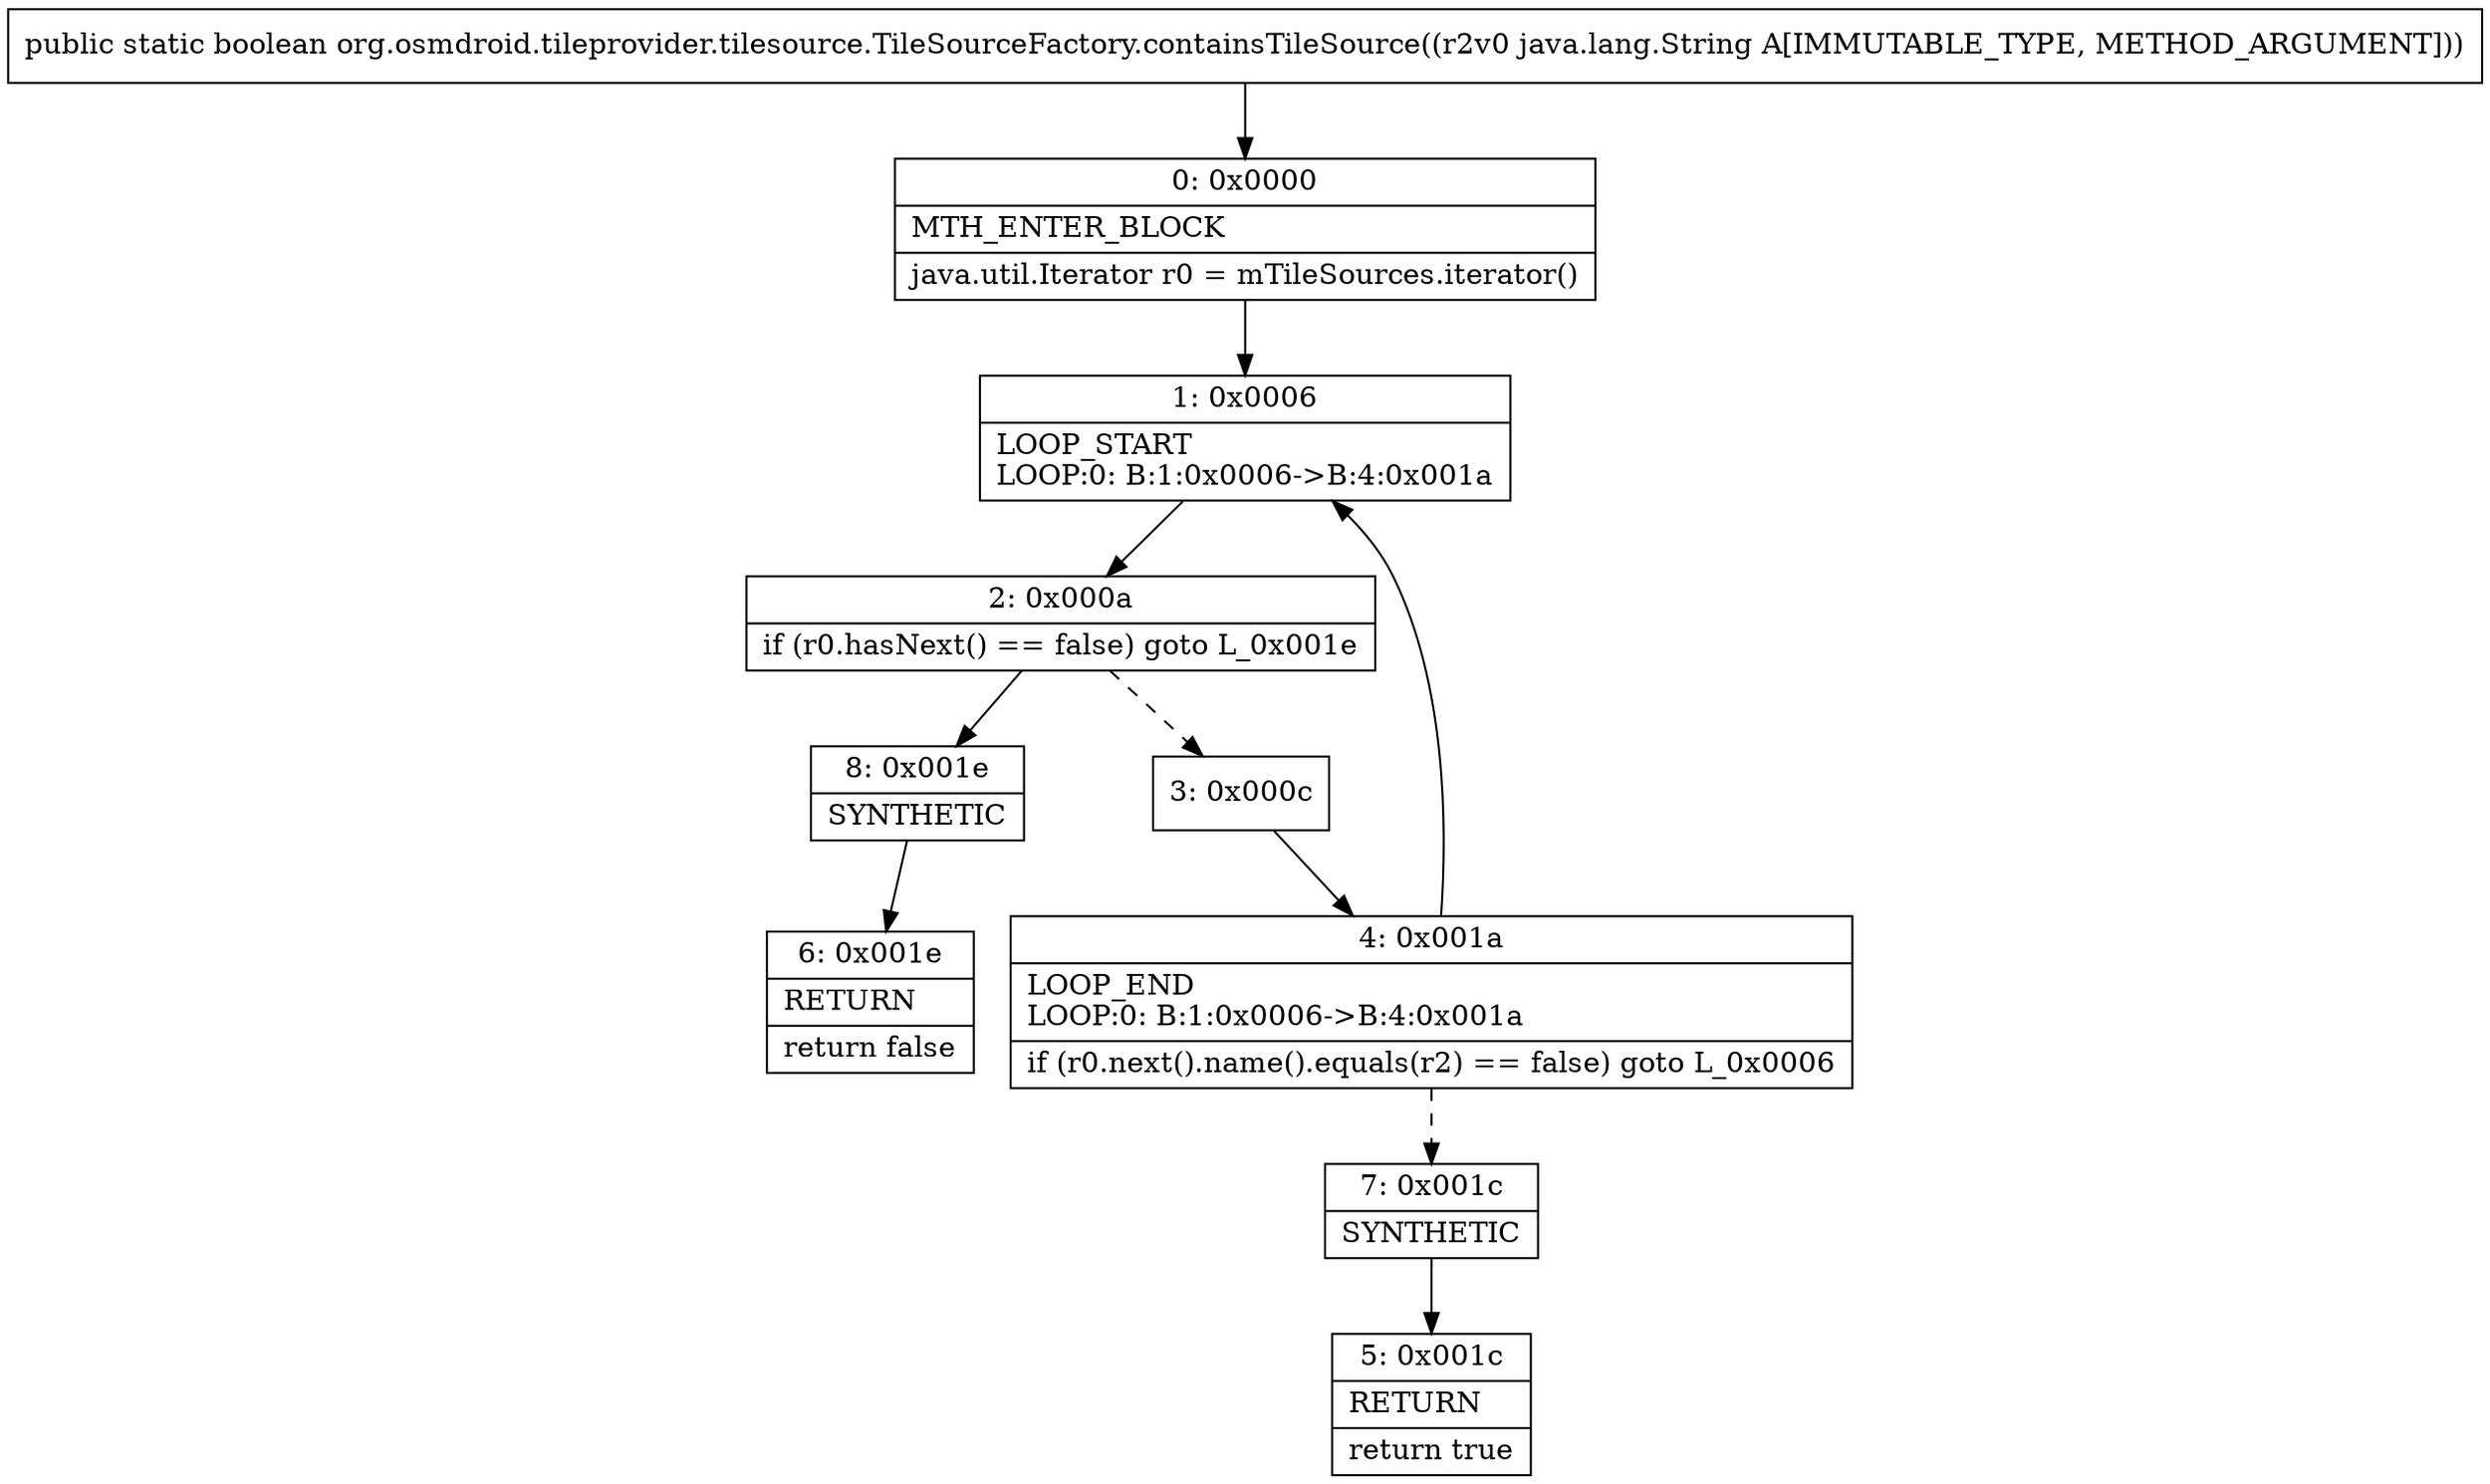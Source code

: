 digraph "CFG fororg.osmdroid.tileprovider.tilesource.TileSourceFactory.containsTileSource(Ljava\/lang\/String;)Z" {
Node_0 [shape=record,label="{0\:\ 0x0000|MTH_ENTER_BLOCK\l|java.util.Iterator r0 = mTileSources.iterator()\l}"];
Node_1 [shape=record,label="{1\:\ 0x0006|LOOP_START\lLOOP:0: B:1:0x0006\-\>B:4:0x001a\l}"];
Node_2 [shape=record,label="{2\:\ 0x000a|if (r0.hasNext() == false) goto L_0x001e\l}"];
Node_3 [shape=record,label="{3\:\ 0x000c}"];
Node_4 [shape=record,label="{4\:\ 0x001a|LOOP_END\lLOOP:0: B:1:0x0006\-\>B:4:0x001a\l|if (r0.next().name().equals(r2) == false) goto L_0x0006\l}"];
Node_5 [shape=record,label="{5\:\ 0x001c|RETURN\l|return true\l}"];
Node_6 [shape=record,label="{6\:\ 0x001e|RETURN\l|return false\l}"];
Node_7 [shape=record,label="{7\:\ 0x001c|SYNTHETIC\l}"];
Node_8 [shape=record,label="{8\:\ 0x001e|SYNTHETIC\l}"];
MethodNode[shape=record,label="{public static boolean org.osmdroid.tileprovider.tilesource.TileSourceFactory.containsTileSource((r2v0 java.lang.String A[IMMUTABLE_TYPE, METHOD_ARGUMENT])) }"];
MethodNode -> Node_0;
Node_0 -> Node_1;
Node_1 -> Node_2;
Node_2 -> Node_3[style=dashed];
Node_2 -> Node_8;
Node_3 -> Node_4;
Node_4 -> Node_1;
Node_4 -> Node_7[style=dashed];
Node_7 -> Node_5;
Node_8 -> Node_6;
}

